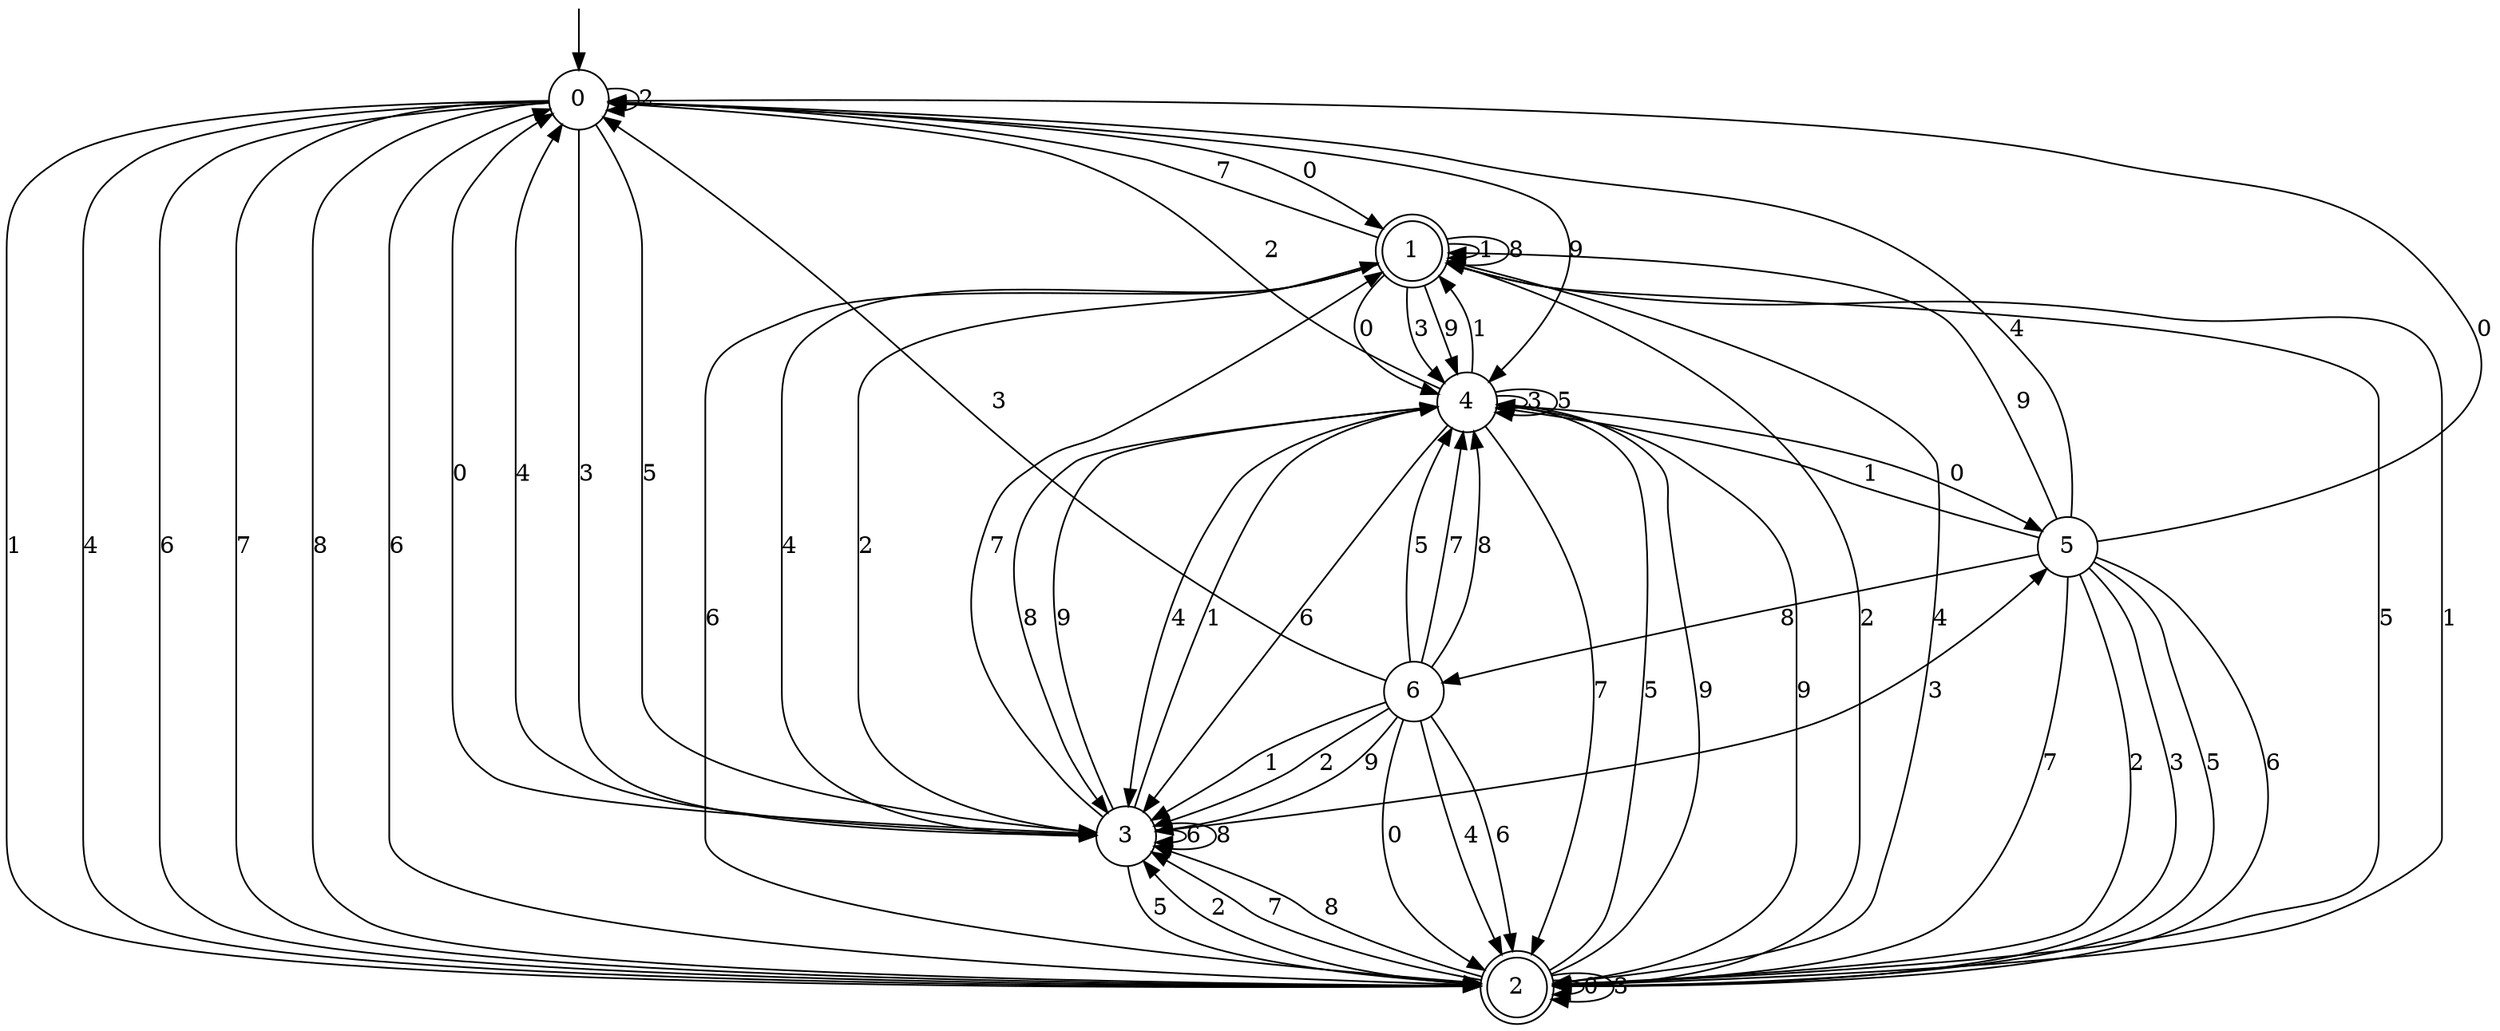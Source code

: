 digraph g {

	s0 [shape="circle" label="0"];
	s1 [shape="doublecircle" label="1"];
	s2 [shape="doublecircle" label="2"];
	s3 [shape="circle" label="3"];
	s4 [shape="circle" label="4"];
	s5 [shape="circle" label="5"];
	s6 [shape="circle" label="6"];
	s0 -> s1 [label="0"];
	s0 -> s2 [label="1"];
	s0 -> s0 [label="2"];
	s0 -> s3 [label="3"];
	s0 -> s2 [label="4"];
	s0 -> s3 [label="5"];
	s0 -> s2 [label="6"];
	s0 -> s2 [label="7"];
	s0 -> s2 [label="8"];
	s0 -> s4 [label="9"];
	s1 -> s4 [label="0"];
	s1 -> s1 [label="1"];
	s1 -> s2 [label="2"];
	s1 -> s4 [label="3"];
	s1 -> s3 [label="4"];
	s1 -> s2 [label="5"];
	s1 -> s2 [label="6"];
	s1 -> s0 [label="7"];
	s1 -> s1 [label="8"];
	s1 -> s4 [label="9"];
	s2 -> s2 [label="0"];
	s2 -> s1 [label="1"];
	s2 -> s3 [label="2"];
	s2 -> s2 [label="3"];
	s2 -> s1 [label="4"];
	s2 -> s4 [label="5"];
	s2 -> s0 [label="6"];
	s2 -> s3 [label="7"];
	s2 -> s3 [label="8"];
	s2 -> s4 [label="9"];
	s3 -> s0 [label="0"];
	s3 -> s4 [label="1"];
	s3 -> s1 [label="2"];
	s3 -> s5 [label="3"];
	s3 -> s0 [label="4"];
	s3 -> s2 [label="5"];
	s3 -> s3 [label="6"];
	s3 -> s1 [label="7"];
	s3 -> s3 [label="8"];
	s3 -> s4 [label="9"];
	s4 -> s5 [label="0"];
	s4 -> s1 [label="1"];
	s4 -> s0 [label="2"];
	s4 -> s4 [label="3"];
	s4 -> s3 [label="4"];
	s4 -> s4 [label="5"];
	s4 -> s3 [label="6"];
	s4 -> s2 [label="7"];
	s4 -> s3 [label="8"];
	s4 -> s2 [label="9"];
	s5 -> s0 [label="0"];
	s5 -> s4 [label="1"];
	s5 -> s2 [label="2"];
	s5 -> s2 [label="3"];
	s5 -> s0 [label="4"];
	s5 -> s2 [label="5"];
	s5 -> s2 [label="6"];
	s5 -> s2 [label="7"];
	s5 -> s6 [label="8"];
	s5 -> s1 [label="9"];
	s6 -> s2 [label="0"];
	s6 -> s3 [label="1"];
	s6 -> s3 [label="2"];
	s6 -> s0 [label="3"];
	s6 -> s2 [label="4"];
	s6 -> s4 [label="5"];
	s6 -> s2 [label="6"];
	s6 -> s4 [label="7"];
	s6 -> s4 [label="8"];
	s6 -> s3 [label="9"];

__start0 [label="" shape="none" width="0" height="0"];
__start0 -> s0;

}
